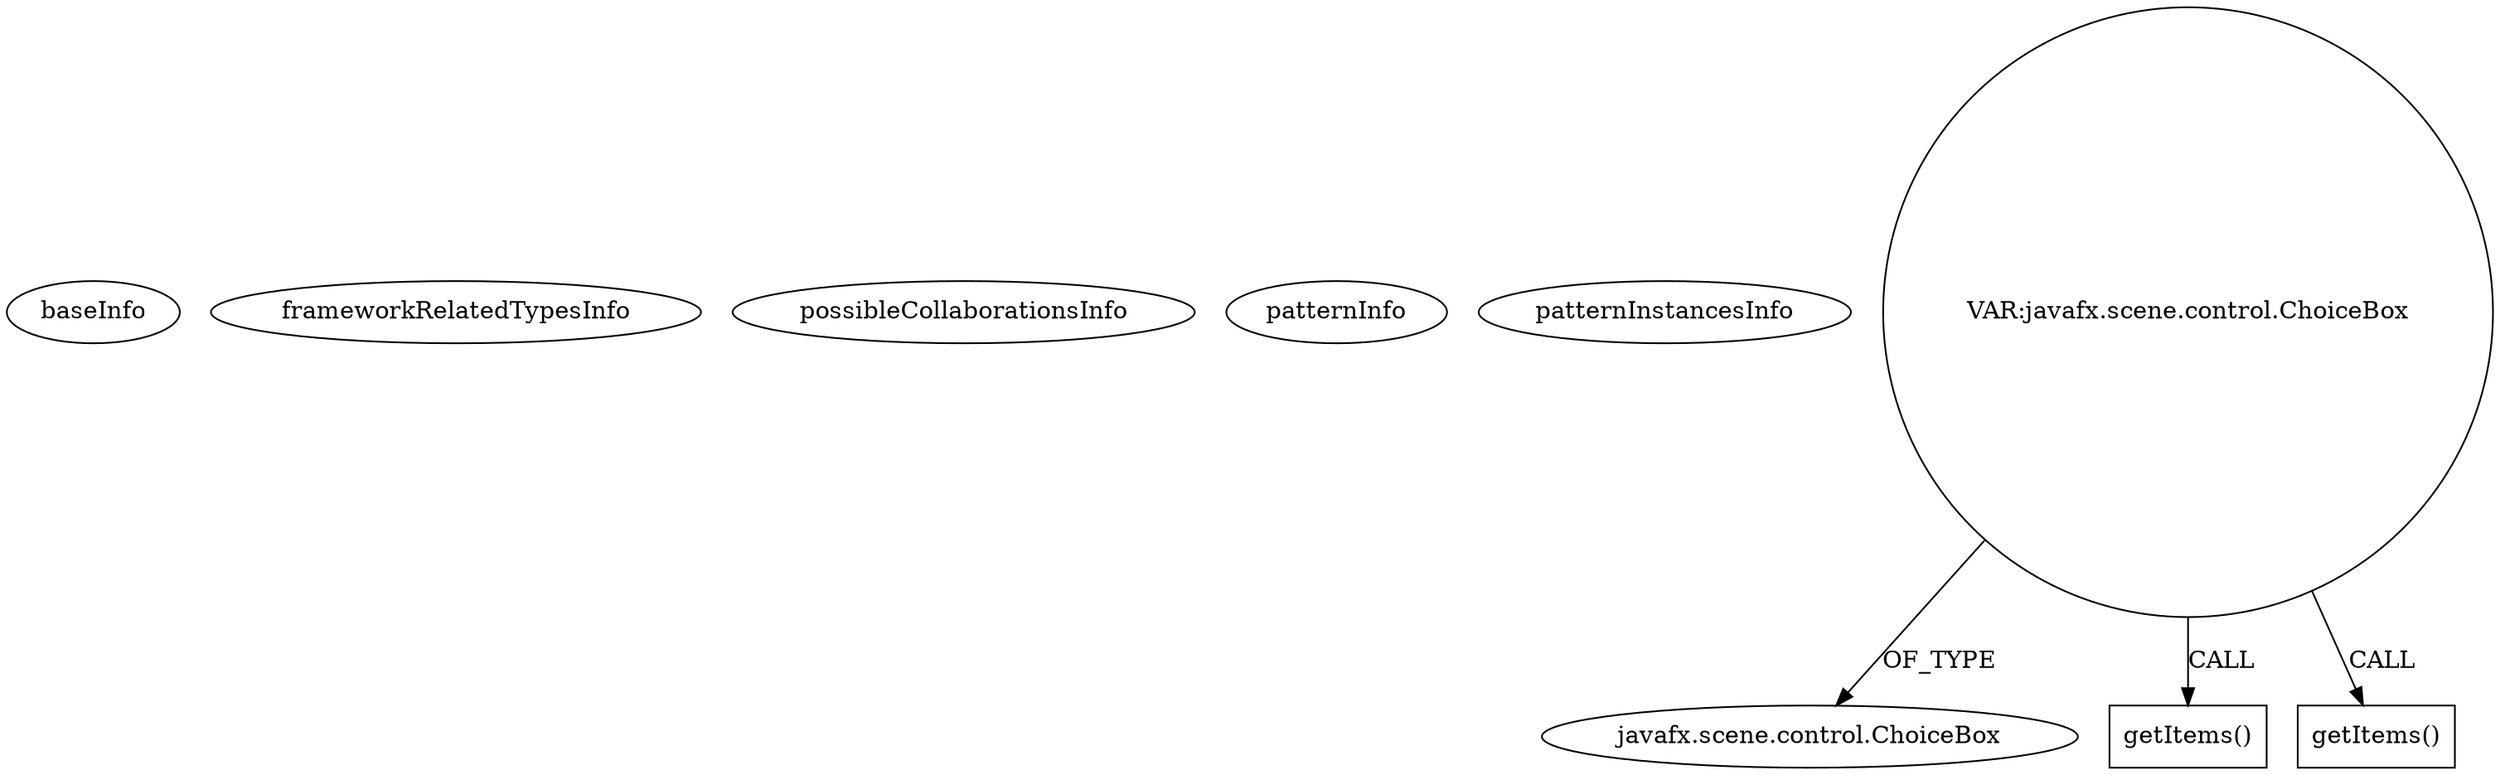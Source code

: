 digraph {
baseInfo[graphId=1212,category="pattern",isAnonymous=false,possibleRelation=false]
frameworkRelatedTypesInfo[]
possibleCollaborationsInfo[]
patternInfo[frequency=2.0,patternRootClient=null]
patternInstancesInfo[0="hock323-eventManager~/hock323-eventManager/EventManager-master/src/eventManager/controller/pokerTournament/PrizesController.java~PrizesController~2951",1="sebbafer-Sebanana~/sebbafer-Sebanana/Sebanana-master/src/sebanana/views/instellingenwin/InstellingenController.java~InstellingenController~4137"]
5[label="javafx.scene.control.ChoiceBox",vertexType="FRAMEWORK_CLASS_TYPE",isFrameworkType=false]
16[label="VAR:javafx.scene.control.ChoiceBox",vertexType="VARIABLE_EXPRESION",isFrameworkType=false,shape=circle]
20[label="getItems()",vertexType="INSIDE_CALL",isFrameworkType=false,shape=box]
17[label="getItems()",vertexType="INSIDE_CALL",isFrameworkType=false,shape=box]
16->20[label="CALL"]
16->5[label="OF_TYPE"]
16->17[label="CALL"]
}
